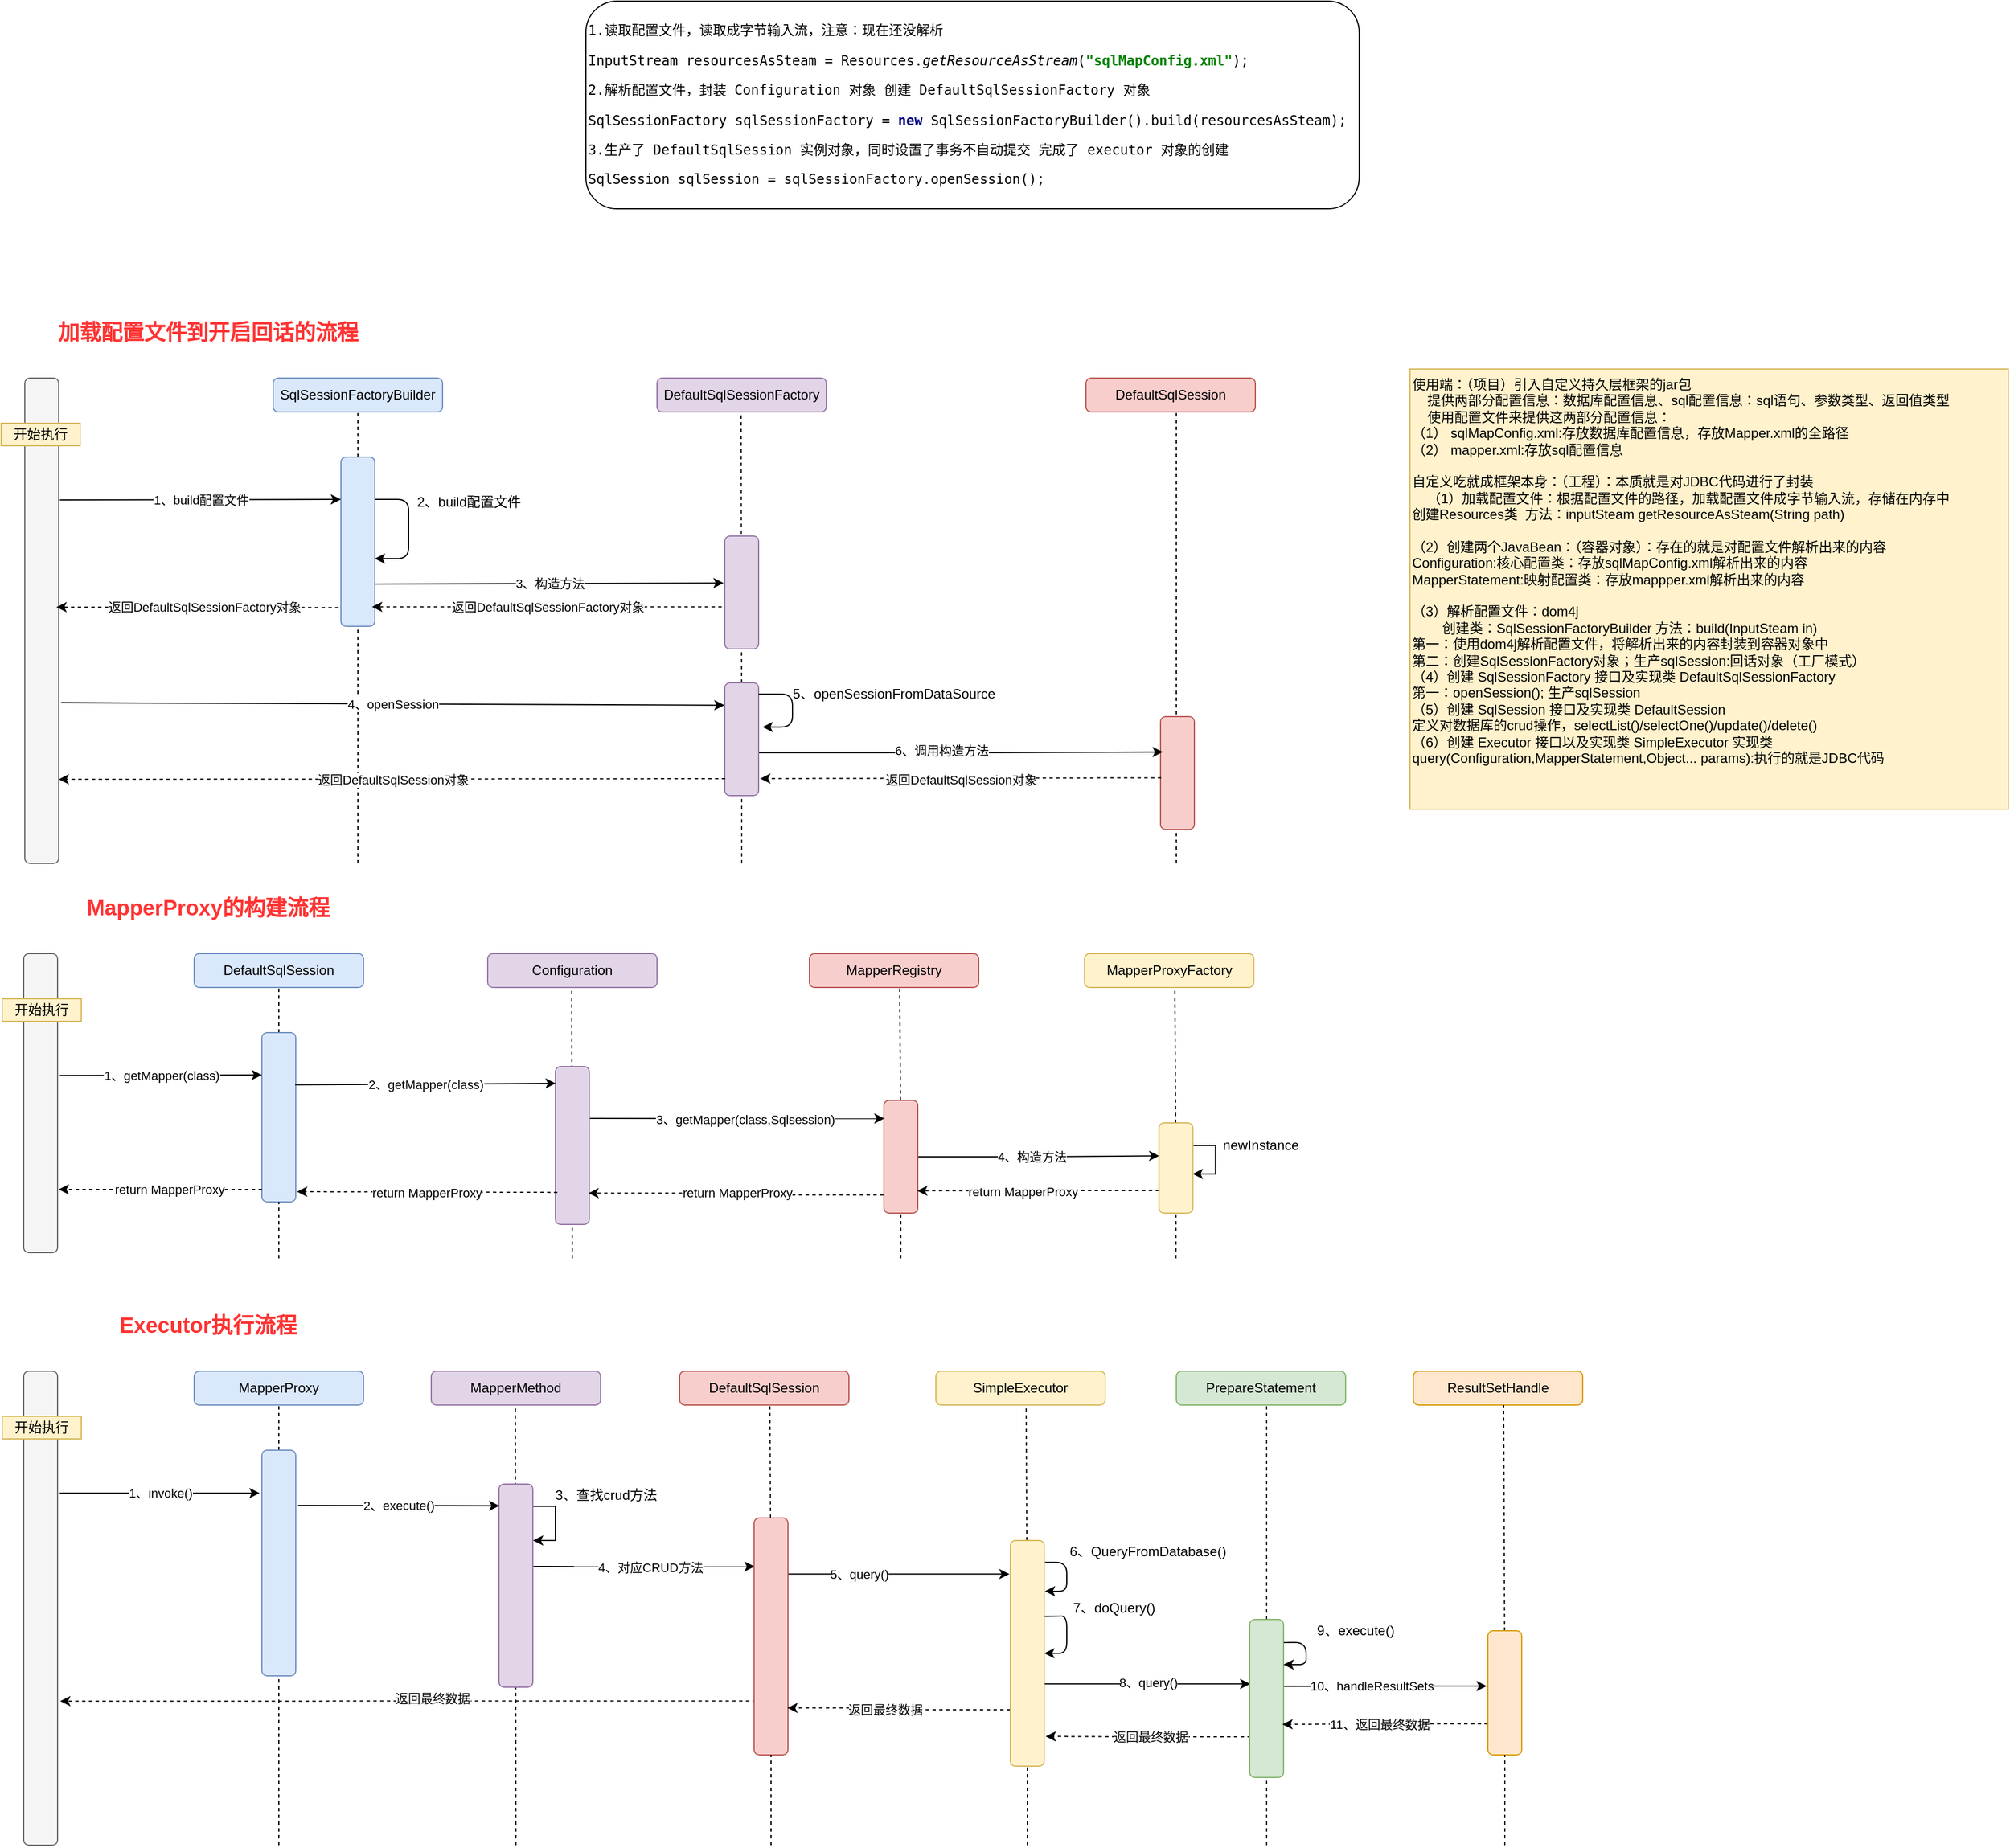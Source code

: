 <mxfile version="14.2.9" type="github">
  <diagram id="C5RBs43oDa-KdzZeNtuy" name="Page-1">
    <mxGraphModel dx="2031" dy="2258" grid="0" gridSize="10" guides="0" tooltips="1" connect="0" arrows="0" fold="1" page="1" pageScale="1" pageWidth="827" pageHeight="1169" background="none" math="0" shadow="0">
      <root>
        <mxCell id="WIyWlLk6GJQsqaUBKTNV-0" />
        <mxCell id="WIyWlLk6GJQsqaUBKTNV-1" parent="WIyWlLk6GJQsqaUBKTNV-0" />
        <mxCell id="PGyBlTvzSVpYLUktHaig-2" value="DefaultSqlSessionFactory" style="rounded=1;whiteSpace=wrap;html=1;fillColor=#e1d5e7;strokeColor=#9673a6;" parent="WIyWlLk6GJQsqaUBKTNV-1" vertex="1">
          <mxGeometry x="631" y="90" width="150" height="30" as="geometry" />
        </mxCell>
        <mxCell id="PGyBlTvzSVpYLUktHaig-3" value="" style="rounded=1;whiteSpace=wrap;html=1;fillColor=#f5f5f5;strokeColor=#666666;fontColor=#333333;" parent="WIyWlLk6GJQsqaUBKTNV-1" vertex="1">
          <mxGeometry x="71" y="90" width="30" height="430" as="geometry" />
        </mxCell>
        <mxCell id="PGyBlTvzSVpYLUktHaig-4" value="开始执行" style="text;html=1;strokeColor=#d6b656;fillColor=#fff2cc;align=center;verticalAlign=middle;whiteSpace=wrap;rounded=0;" parent="WIyWlLk6GJQsqaUBKTNV-1" vertex="1">
          <mxGeometry x="50" y="130" width="70" height="20" as="geometry" />
        </mxCell>
        <mxCell id="PGyBlTvzSVpYLUktHaig-5" value="SqlSessionFactoryBuilder" style="rounded=1;whiteSpace=wrap;html=1;fillColor=#dae8fc;strokeColor=#6c8ebf;" parent="WIyWlLk6GJQsqaUBKTNV-1" vertex="1">
          <mxGeometry x="291" y="90" width="150" height="30" as="geometry" />
        </mxCell>
        <mxCell id="PGyBlTvzSVpYLUktHaig-6" value="DefaultSqlSession" style="rounded=1;whiteSpace=wrap;html=1;fillColor=#f8cecc;strokeColor=#b85450;" parent="WIyWlLk6GJQsqaUBKTNV-1" vertex="1">
          <mxGeometry x="1011" y="90" width="150" height="30" as="geometry" />
        </mxCell>
        <mxCell id="PGyBlTvzSVpYLUktHaig-7" value="" style="endArrow=none;dashed=1;html=1;strokeWidth=1;entryX=0.5;entryY=1;entryDx=0;entryDy=0;" parent="WIyWlLk6GJQsqaUBKTNV-1" source="PGyBlTvzSVpYLUktHaig-12" target="PGyBlTvzSVpYLUktHaig-5" edge="1">
          <mxGeometry width="50" height="50" relative="1" as="geometry">
            <mxPoint x="366" y="1100" as="sourcePoint" />
            <mxPoint x="631" y="310" as="targetPoint" />
          </mxGeometry>
        </mxCell>
        <mxCell id="PGyBlTvzSVpYLUktHaig-9" value="" style="endArrow=none;dashed=1;html=1;strokeWidth=1;entryX=0.5;entryY=1;entryDx=0;entryDy=0;" parent="WIyWlLk6GJQsqaUBKTNV-1" source="PGyBlTvzSVpYLUktHaig-37" edge="1">
          <mxGeometry width="50" height="50" relative="1" as="geometry">
            <mxPoint x="705.5" y="1100" as="sourcePoint" />
            <mxPoint x="705.5" y="120" as="targetPoint" />
          </mxGeometry>
        </mxCell>
        <mxCell id="PGyBlTvzSVpYLUktHaig-10" value="" style="endArrow=none;dashed=1;html=1;strokeWidth=1;entryX=0.5;entryY=1;entryDx=0;entryDy=0;" parent="WIyWlLk6GJQsqaUBKTNV-1" edge="1">
          <mxGeometry width="50" height="50" relative="1" as="geometry">
            <mxPoint x="1091" y="520" as="sourcePoint" />
            <mxPoint x="1091" y="120" as="targetPoint" />
          </mxGeometry>
        </mxCell>
        <mxCell id="PGyBlTvzSVpYLUktHaig-11" value="&lt;font style=&quot;font-size: 19px&quot; color=&quot;#ff3333&quot;&gt;&lt;b&gt;加载配置文件到开启回话的流程&lt;/b&gt;&lt;/font&gt;" style="text;html=1;strokeColor=none;fillColor=none;align=center;verticalAlign=middle;whiteSpace=wrap;rounded=0;" parent="WIyWlLk6GJQsqaUBKTNV-1" vertex="1">
          <mxGeometry x="51" y="40" width="365" height="20" as="geometry" />
        </mxCell>
        <mxCell id="PGyBlTvzSVpYLUktHaig-12" value="" style="rounded=1;whiteSpace=wrap;html=1;fillColor=#dae8fc;strokeColor=#6c8ebf;" parent="WIyWlLk6GJQsqaUBKTNV-1" vertex="1">
          <mxGeometry x="351" y="160" width="30" height="150" as="geometry" />
        </mxCell>
        <mxCell id="PGyBlTvzSVpYLUktHaig-13" value="" style="endArrow=none;dashed=1;html=1;strokeWidth=1;entryX=0.5;entryY=1;entryDx=0;entryDy=0;" parent="WIyWlLk6GJQsqaUBKTNV-1" target="PGyBlTvzSVpYLUktHaig-12" edge="1">
          <mxGeometry width="50" height="50" relative="1" as="geometry">
            <mxPoint x="366" y="520" as="sourcePoint" />
            <mxPoint x="366" y="120" as="targetPoint" />
          </mxGeometry>
        </mxCell>
        <mxCell id="PGyBlTvzSVpYLUktHaig-21" value="" style="endArrow=classic;html=1;entryX=0;entryY=0.25;entryDx=0;entryDy=0;" parent="WIyWlLk6GJQsqaUBKTNV-1" target="PGyBlTvzSVpYLUktHaig-12" edge="1">
          <mxGeometry relative="1" as="geometry">
            <mxPoint x="102" y="198" as="sourcePoint" />
            <mxPoint x="281" y="200" as="targetPoint" />
          </mxGeometry>
        </mxCell>
        <mxCell id="PGyBlTvzSVpYLUktHaig-22" value="1、build配置文件" style="edgeLabel;resizable=0;html=1;align=center;verticalAlign=middle;" parent="PGyBlTvzSVpYLUktHaig-21" connectable="0" vertex="1">
          <mxGeometry relative="1" as="geometry" />
        </mxCell>
        <mxCell id="PGyBlTvzSVpYLUktHaig-24" value="" style="edgeStyle=orthogonalEdgeStyle;elbow=horizontal;endArrow=classic;html=1;exitX=1;exitY=0.25;exitDx=0;exitDy=0;" parent="WIyWlLk6GJQsqaUBKTNV-1" source="PGyBlTvzSVpYLUktHaig-12" target="PGyBlTvzSVpYLUktHaig-12" edge="1">
          <mxGeometry width="50" height="50" relative="1" as="geometry">
            <mxPoint x="581" y="400" as="sourcePoint" />
            <mxPoint x="381" y="280" as="targetPoint" />
            <Array as="points">
              <mxPoint x="411" y="198" />
              <mxPoint x="411" y="250" />
              <mxPoint x="381" y="250" />
            </Array>
          </mxGeometry>
        </mxCell>
        <mxCell id="PGyBlTvzSVpYLUktHaig-26" value="2、build配置文件" style="text;html=1;strokeColor=none;fillColor=none;align=center;verticalAlign=middle;whiteSpace=wrap;rounded=0;" parent="WIyWlLk6GJQsqaUBKTNV-1" vertex="1">
          <mxGeometry x="412" y="190" width="105" height="20" as="geometry" />
        </mxCell>
        <mxCell id="PGyBlTvzSVpYLUktHaig-27" value="" style="rounded=1;whiteSpace=wrap;html=1;fillColor=#e1d5e7;strokeColor=#9673a6;" parent="WIyWlLk6GJQsqaUBKTNV-1" vertex="1">
          <mxGeometry x="691" y="230" width="30" height="100" as="geometry" />
        </mxCell>
        <mxCell id="PGyBlTvzSVpYLUktHaig-28" value="" style="rounded=1;whiteSpace=wrap;html=1;fillColor=#f8cecc;strokeColor=#b85450;" parent="WIyWlLk6GJQsqaUBKTNV-1" vertex="1">
          <mxGeometry x="1077" y="390" width="30" height="100" as="geometry" />
        </mxCell>
        <mxCell id="PGyBlTvzSVpYLUktHaig-31" value="" style="endArrow=classic;html=1;entryX=-0.033;entryY=0.416;entryDx=0;entryDy=0;entryPerimeter=0;" parent="WIyWlLk6GJQsqaUBKTNV-1" target="PGyBlTvzSVpYLUktHaig-27" edge="1">
          <mxGeometry relative="1" as="geometry">
            <mxPoint x="381" y="272.5" as="sourcePoint" />
            <mxPoint x="611" y="270" as="targetPoint" />
          </mxGeometry>
        </mxCell>
        <mxCell id="PGyBlTvzSVpYLUktHaig-32" value="3、构造方法" style="edgeLabel;resizable=0;html=1;align=center;verticalAlign=middle;" parent="PGyBlTvzSVpYLUktHaig-31" connectable="0" vertex="1">
          <mxGeometry relative="1" as="geometry" />
        </mxCell>
        <mxCell id="PGyBlTvzSVpYLUktHaig-33" value="" style="endArrow=classic;html=1;entryX=0.919;entryY=0.885;entryDx=0;entryDy=0;entryPerimeter=0;exitX=-0.09;exitY=0.627;exitDx=0;exitDy=0;exitPerimeter=0;dashed=1;" parent="WIyWlLk6GJQsqaUBKTNV-1" source="PGyBlTvzSVpYLUktHaig-27" target="PGyBlTvzSVpYLUktHaig-12" edge="1">
          <mxGeometry relative="1" as="geometry">
            <mxPoint x="700.01" y="281.6" as="sourcePoint" />
            <mxPoint x="391" y="282.5" as="targetPoint" />
          </mxGeometry>
        </mxCell>
        <mxCell id="PGyBlTvzSVpYLUktHaig-34" value="返回DefaultSqlSessionFactory对象" style="edgeLabel;resizable=0;html=1;align=center;verticalAlign=middle;" parent="PGyBlTvzSVpYLUktHaig-33" connectable="0" vertex="1">
          <mxGeometry relative="1" as="geometry" />
        </mxCell>
        <mxCell id="PGyBlTvzSVpYLUktHaig-35" value="" style="endArrow=classic;html=1;exitX=-0.071;exitY=0.889;exitDx=0;exitDy=0;exitPerimeter=0;dashed=1;" parent="WIyWlLk6GJQsqaUBKTNV-1" source="PGyBlTvzSVpYLUktHaig-12" edge="1">
          <mxGeometry relative="1" as="geometry">
            <mxPoint x="349" y="290" as="sourcePoint" />
            <mxPoint x="99" y="293" as="targetPoint" />
          </mxGeometry>
        </mxCell>
        <mxCell id="PGyBlTvzSVpYLUktHaig-36" value="返回DefaultSqlSessionFactory对象" style="edgeLabel;resizable=0;html=1;align=center;verticalAlign=middle;" parent="PGyBlTvzSVpYLUktHaig-35" connectable="0" vertex="1">
          <mxGeometry relative="1" as="geometry">
            <mxPoint x="6.08" as="offset" />
          </mxGeometry>
        </mxCell>
        <mxCell id="PGyBlTvzSVpYLUktHaig-48" style="edgeStyle=orthogonalEdgeStyle;rounded=0;orthogonalLoop=1;jettySize=auto;html=1;exitX=1;exitY=0.75;exitDx=0;exitDy=0;entryX=0.067;entryY=0.443;entryDx=0;entryDy=0;entryPerimeter=0;strokeWidth=1;" parent="WIyWlLk6GJQsqaUBKTNV-1" edge="1">
          <mxGeometry relative="1" as="geometry">
            <mxPoint x="721" y="422.0" as="sourcePoint" />
            <mxPoint x="1079.01" y="421.3" as="targetPoint" />
            <Array as="points">
              <mxPoint x="900" y="422" />
              <mxPoint x="900" y="421" />
            </Array>
          </mxGeometry>
        </mxCell>
        <mxCell id="PGyBlTvzSVpYLUktHaig-49" value="6、调用构造方法" style="edgeLabel;html=1;align=center;verticalAlign=middle;resizable=0;points=[];" parent="PGyBlTvzSVpYLUktHaig-48" vertex="1" connectable="0">
          <mxGeometry x="-0.098" y="-1" relative="1" as="geometry">
            <mxPoint y="-3" as="offset" />
          </mxGeometry>
        </mxCell>
        <mxCell id="PGyBlTvzSVpYLUktHaig-37" value="" style="rounded=1;whiteSpace=wrap;html=1;fillColor=#e1d5e7;strokeColor=#9673a6;" parent="WIyWlLk6GJQsqaUBKTNV-1" vertex="1">
          <mxGeometry x="691" y="360" width="30" height="100" as="geometry" />
        </mxCell>
        <mxCell id="PGyBlTvzSVpYLUktHaig-38" value="" style="endArrow=none;dashed=1;html=1;strokeWidth=1;entryX=0.5;entryY=1;entryDx=0;entryDy=0;" parent="WIyWlLk6GJQsqaUBKTNV-1" target="PGyBlTvzSVpYLUktHaig-37" edge="1">
          <mxGeometry width="50" height="50" relative="1" as="geometry">
            <mxPoint x="706" y="520" as="sourcePoint" />
            <mxPoint x="705.5" y="120" as="targetPoint" />
          </mxGeometry>
        </mxCell>
        <mxCell id="PGyBlTvzSVpYLUktHaig-39" value="" style="endArrow=classic;html=1;entryX=-0.009;entryY=0.199;entryDx=0;entryDy=0;exitX=1.071;exitY=0.669;exitDx=0;exitDy=0;exitPerimeter=0;entryPerimeter=0;" parent="WIyWlLk6GJQsqaUBKTNV-1" source="PGyBlTvzSVpYLUktHaig-3" target="PGyBlTvzSVpYLUktHaig-37" edge="1">
          <mxGeometry relative="1" as="geometry">
            <mxPoint x="108.87" y="381.04" as="sourcePoint" />
            <mxPoint x="358.12" y="380" as="targetPoint" />
          </mxGeometry>
        </mxCell>
        <mxCell id="PGyBlTvzSVpYLUktHaig-40" value="4、openSession" style="edgeLabel;resizable=0;html=1;align=center;verticalAlign=middle;" parent="PGyBlTvzSVpYLUktHaig-39" connectable="0" vertex="1">
          <mxGeometry relative="1" as="geometry" />
        </mxCell>
        <mxCell id="PGyBlTvzSVpYLUktHaig-41" value="" style="endArrow=classic;html=1;entryX=-0.009;entryY=0.199;entryDx=0;entryDy=0;exitX=0.979;exitY=0.289;exitDx=0;exitDy=0;exitPerimeter=0;entryPerimeter=0;dashed=1;" parent="WIyWlLk6GJQsqaUBKTNV-1" edge="1">
          <mxGeometry relative="1" as="geometry">
            <mxPoint x="691.36" y="445.0" as="sourcePoint" />
            <mxPoint x="101" y="445.545" as="targetPoint" />
          </mxGeometry>
        </mxCell>
        <mxCell id="PGyBlTvzSVpYLUktHaig-42" value="返回DefaultSqlSession对象" style="edgeLabel;resizable=0;html=1;align=center;verticalAlign=middle;" parent="PGyBlTvzSVpYLUktHaig-41" connectable="0" vertex="1">
          <mxGeometry relative="1" as="geometry" />
        </mxCell>
        <mxCell id="PGyBlTvzSVpYLUktHaig-43" value="" style="edgeStyle=orthogonalEdgeStyle;elbow=horizontal;endArrow=classic;html=1;exitX=1;exitY=0.25;exitDx=0;exitDy=0;entryX=1.117;entryY=0.392;entryDx=0;entryDy=0;entryPerimeter=0;" parent="WIyWlLk6GJQsqaUBKTNV-1" target="PGyBlTvzSVpYLUktHaig-37" edge="1">
          <mxGeometry width="50" height="50" relative="1" as="geometry">
            <mxPoint x="721" y="370" as="sourcePoint" />
            <mxPoint x="721" y="422.5" as="targetPoint" />
            <Array as="points">
              <mxPoint x="751" y="370" />
              <mxPoint x="751" y="399" />
            </Array>
          </mxGeometry>
        </mxCell>
        <mxCell id="PGyBlTvzSVpYLUktHaig-44" value="5、openSessionFromDataSource" style="text;html=1;strokeColor=none;fillColor=none;align=center;verticalAlign=middle;whiteSpace=wrap;rounded=0;" parent="WIyWlLk6GJQsqaUBKTNV-1" vertex="1">
          <mxGeometry x="741" y="360" width="200" height="20" as="geometry" />
        </mxCell>
        <mxCell id="PGyBlTvzSVpYLUktHaig-46" value="" style="endArrow=classic;html=1;entryX=1.048;entryY=0.709;entryDx=0;entryDy=0;entryPerimeter=0;dashed=1;exitX=0.021;exitY=0.402;exitDx=0;exitDy=0;exitPerimeter=0;" parent="WIyWlLk6GJQsqaUBKTNV-1" edge="1">
          <mxGeometry relative="1" as="geometry">
            <mxPoint x="1077.63" y="444.2" as="sourcePoint" />
            <mxPoint x="722.44" y="444.9" as="targetPoint" />
          </mxGeometry>
        </mxCell>
        <mxCell id="PGyBlTvzSVpYLUktHaig-47" value="返回DefaultSqlSession对象" style="edgeLabel;resizable=0;html=1;align=center;verticalAlign=middle;" parent="PGyBlTvzSVpYLUktHaig-46" connectable="0" vertex="1">
          <mxGeometry relative="1" as="geometry">
            <mxPoint y="1" as="offset" />
          </mxGeometry>
        </mxCell>
        <mxCell id="PGyBlTvzSVpYLUktHaig-50" value="&lt;font color=&quot;#ff3333&quot;&gt;&lt;span style=&quot;font-size: 19px&quot;&gt;&lt;b&gt;MapperProxy的构建流程&lt;/b&gt;&lt;/span&gt;&lt;/font&gt;" style="text;html=1;strokeColor=none;fillColor=none;align=center;verticalAlign=middle;whiteSpace=wrap;rounded=0;" parent="WIyWlLk6GJQsqaUBKTNV-1" vertex="1">
          <mxGeometry x="51" y="550" width="365" height="20" as="geometry" />
        </mxCell>
        <mxCell id="PGyBlTvzSVpYLUktHaig-51" value="Configuration" style="rounded=1;whiteSpace=wrap;html=1;fillColor=#e1d5e7;strokeColor=#9673a6;" parent="WIyWlLk6GJQsqaUBKTNV-1" vertex="1">
          <mxGeometry x="481" y="600" width="150" height="30" as="geometry" />
        </mxCell>
        <mxCell id="PGyBlTvzSVpYLUktHaig-52" value="" style="rounded=1;whiteSpace=wrap;html=1;fillColor=#f5f5f5;strokeColor=#666666;fontColor=#333333;" parent="WIyWlLk6GJQsqaUBKTNV-1" vertex="1">
          <mxGeometry x="70" y="600" width="30" height="265" as="geometry" />
        </mxCell>
        <mxCell id="PGyBlTvzSVpYLUktHaig-53" value="开始执行" style="text;html=1;strokeColor=#d6b656;fillColor=#fff2cc;align=center;verticalAlign=middle;whiteSpace=wrap;rounded=0;" parent="WIyWlLk6GJQsqaUBKTNV-1" vertex="1">
          <mxGeometry x="51" y="640" width="70" height="20" as="geometry" />
        </mxCell>
        <mxCell id="PGyBlTvzSVpYLUktHaig-54" value="DefaultSqlSession" style="rounded=1;whiteSpace=wrap;html=1;fillColor=#dae8fc;strokeColor=#6c8ebf;" parent="WIyWlLk6GJQsqaUBKTNV-1" vertex="1">
          <mxGeometry x="221" y="600" width="150" height="30" as="geometry" />
        </mxCell>
        <mxCell id="PGyBlTvzSVpYLUktHaig-55" value="MapperRegistry" style="rounded=1;whiteSpace=wrap;html=1;fillColor=#f8cecc;strokeColor=#b85450;" parent="WIyWlLk6GJQsqaUBKTNV-1" vertex="1">
          <mxGeometry x="766" y="600" width="150" height="30" as="geometry" />
        </mxCell>
        <mxCell id="PGyBlTvzSVpYLUktHaig-56" value="" style="endArrow=none;dashed=1;html=1;strokeWidth=1;entryX=0.5;entryY=1;entryDx=0;entryDy=0;" parent="WIyWlLk6GJQsqaUBKTNV-1" source="PGyBlTvzSVpYLUktHaig-59" target="PGyBlTvzSVpYLUktHaig-54" edge="1">
          <mxGeometry width="50" height="50" relative="1" as="geometry">
            <mxPoint x="296" y="1610" as="sourcePoint" />
            <mxPoint x="561" y="820" as="targetPoint" />
          </mxGeometry>
        </mxCell>
        <mxCell id="PGyBlTvzSVpYLUktHaig-57" value="" style="endArrow=none;dashed=1;html=1;strokeWidth=1;entryX=0.5;entryY=1;entryDx=0;entryDy=0;" parent="WIyWlLk6GJQsqaUBKTNV-1" edge="1">
          <mxGeometry width="50" height="50" relative="1" as="geometry">
            <mxPoint x="555.914" y="870" as="sourcePoint" />
            <mxPoint x="555.5" y="630" as="targetPoint" />
          </mxGeometry>
        </mxCell>
        <mxCell id="PGyBlTvzSVpYLUktHaig-58" value="" style="endArrow=none;dashed=1;html=1;strokeWidth=1;entryX=0.5;entryY=1;entryDx=0;entryDy=0;" parent="WIyWlLk6GJQsqaUBKTNV-1" source="PGyBlTvzSVpYLUktHaig-89" edge="1">
          <mxGeometry width="50" height="50" relative="1" as="geometry">
            <mxPoint x="846.0" y="1030" as="sourcePoint" />
            <mxPoint x="846.0" y="630" as="targetPoint" />
          </mxGeometry>
        </mxCell>
        <mxCell id="PGyBlTvzSVpYLUktHaig-59" value="" style="rounded=1;whiteSpace=wrap;html=1;fillColor=#dae8fc;strokeColor=#6c8ebf;" parent="WIyWlLk6GJQsqaUBKTNV-1" vertex="1">
          <mxGeometry x="281" y="670" width="30" height="150" as="geometry" />
        </mxCell>
        <mxCell id="PGyBlTvzSVpYLUktHaig-60" value="" style="endArrow=none;dashed=1;html=1;strokeWidth=1;entryX=0.5;entryY=1;entryDx=0;entryDy=0;" parent="WIyWlLk6GJQsqaUBKTNV-1" target="PGyBlTvzSVpYLUktHaig-59" edge="1">
          <mxGeometry width="50" height="50" relative="1" as="geometry">
            <mxPoint x="296" y="870" as="sourcePoint" />
            <mxPoint x="296" y="630" as="targetPoint" />
          </mxGeometry>
        </mxCell>
        <mxCell id="PGyBlTvzSVpYLUktHaig-61" value="" style="endArrow=classic;html=1;entryX=0;entryY=0.25;entryDx=0;entryDy=0;" parent="WIyWlLk6GJQsqaUBKTNV-1" target="PGyBlTvzSVpYLUktHaig-59" edge="1">
          <mxGeometry relative="1" as="geometry">
            <mxPoint x="102" y="708" as="sourcePoint" />
            <mxPoint x="281" y="710" as="targetPoint" />
          </mxGeometry>
        </mxCell>
        <mxCell id="PGyBlTvzSVpYLUktHaig-62" value="1、getMapper(class)" style="edgeLabel;resizable=0;html=1;align=center;verticalAlign=middle;" parent="PGyBlTvzSVpYLUktHaig-61" connectable="0" vertex="1">
          <mxGeometry relative="1" as="geometry" />
        </mxCell>
        <mxCell id="PGyBlTvzSVpYLUktHaig-91" style="edgeStyle=orthogonalEdgeStyle;rounded=0;orthogonalLoop=1;jettySize=auto;html=1;exitX=1.022;exitY=0.329;exitDx=0;exitDy=0;entryX=0.017;entryY=0.161;entryDx=0;entryDy=0;entryPerimeter=0;strokeWidth=1;exitPerimeter=0;" parent="WIyWlLk6GJQsqaUBKTNV-1" source="PGyBlTvzSVpYLUktHaig-65" target="PGyBlTvzSVpYLUktHaig-89" edge="1">
          <mxGeometry relative="1" as="geometry" />
        </mxCell>
        <mxCell id="PGyBlTvzSVpYLUktHaig-92" value="3、getMapper(class,Sqlsession)" style="edgeLabel;html=1;align=center;verticalAlign=middle;resizable=0;points=[];" parent="PGyBlTvzSVpYLUktHaig-91" vertex="1" connectable="0">
          <mxGeometry x="0.05" y="-1" relative="1" as="geometry">
            <mxPoint as="offset" />
          </mxGeometry>
        </mxCell>
        <mxCell id="PGyBlTvzSVpYLUktHaig-65" value="" style="rounded=1;whiteSpace=wrap;html=1;fillColor=#e1d5e7;strokeColor=#9673a6;" parent="WIyWlLk6GJQsqaUBKTNV-1" vertex="1">
          <mxGeometry x="541" y="700" width="30" height="140" as="geometry" />
        </mxCell>
        <mxCell id="PGyBlTvzSVpYLUktHaig-67" value="" style="endArrow=classic;html=1;entryX=0.01;entryY=0.107;entryDx=0;entryDy=0;entryPerimeter=0;exitX=0.981;exitY=0.308;exitDx=0;exitDy=0;exitPerimeter=0;" parent="WIyWlLk6GJQsqaUBKTNV-1" source="PGyBlTvzSVpYLUktHaig-59" target="PGyBlTvzSVpYLUktHaig-65" edge="1">
          <mxGeometry relative="1" as="geometry">
            <mxPoint x="231" y="717.5" as="sourcePoint" />
            <mxPoint x="540.01" y="716.6" as="targetPoint" />
          </mxGeometry>
        </mxCell>
        <mxCell id="PGyBlTvzSVpYLUktHaig-68" value="2、getMapper(class)" style="edgeLabel;resizable=0;html=1;align=center;verticalAlign=middle;" parent="PGyBlTvzSVpYLUktHaig-67" connectable="0" vertex="1">
          <mxGeometry relative="1" as="geometry" />
        </mxCell>
        <mxCell id="PGyBlTvzSVpYLUktHaig-69" value="" style="endArrow=classic;html=1;exitX=0.056;exitY=0.797;exitDx=0;exitDy=0;exitPerimeter=0;dashed=1;entryX=1.038;entryY=0.94;entryDx=0;entryDy=0;entryPerimeter=0;" parent="WIyWlLk6GJQsqaUBKTNV-1" source="PGyBlTvzSVpYLUktHaig-65" target="PGyBlTvzSVpYLUktHaig-59" edge="1">
          <mxGeometry relative="1" as="geometry">
            <mxPoint x="537.16" y="810.72" as="sourcePoint" />
            <mxPoint x="231" y="810" as="targetPoint" />
          </mxGeometry>
        </mxCell>
        <mxCell id="PGyBlTvzSVpYLUktHaig-70" value="return MapperProxy" style="edgeLabel;resizable=0;html=1;align=center;verticalAlign=middle;" parent="PGyBlTvzSVpYLUktHaig-69" connectable="0" vertex="1">
          <mxGeometry relative="1" as="geometry" />
        </mxCell>
        <mxCell id="PGyBlTvzSVpYLUktHaig-71" value="" style="endArrow=classic;html=1;dashed=1;" parent="WIyWlLk6GJQsqaUBKTNV-1" edge="1">
          <mxGeometry relative="1" as="geometry">
            <mxPoint x="281" y="809" as="sourcePoint" />
            <mxPoint x="101" y="809" as="targetPoint" />
          </mxGeometry>
        </mxCell>
        <mxCell id="PGyBlTvzSVpYLUktHaig-72" value="return MapperProxy" style="edgeLabel;resizable=0;html=1;align=center;verticalAlign=middle;" parent="PGyBlTvzSVpYLUktHaig-71" connectable="0" vertex="1">
          <mxGeometry relative="1" as="geometry">
            <mxPoint x="8.08" as="offset" />
          </mxGeometry>
        </mxCell>
        <mxCell id="PGyBlTvzSVpYLUktHaig-85" value="MapperProxyFactory" style="rounded=1;whiteSpace=wrap;html=1;fillColor=#fff2cc;strokeColor=#d6b656;" parent="WIyWlLk6GJQsqaUBKTNV-1" vertex="1">
          <mxGeometry x="1009.69" y="600" width="150" height="30" as="geometry" />
        </mxCell>
        <mxCell id="PGyBlTvzSVpYLUktHaig-86" value="" style="endArrow=none;dashed=1;html=1;strokeWidth=1;entryX=0.5;entryY=1;entryDx=0;entryDy=0;" parent="WIyWlLk6GJQsqaUBKTNV-1" source="PGyBlTvzSVpYLUktHaig-87" edge="1">
          <mxGeometry width="50" height="50" relative="1" as="geometry">
            <mxPoint x="1089.69" y="1030" as="sourcePoint" />
            <mxPoint x="1089.69" y="630" as="targetPoint" />
          </mxGeometry>
        </mxCell>
        <mxCell id="PGyBlTvzSVpYLUktHaig-94" style="edgeStyle=orthogonalEdgeStyle;rounded=0;orthogonalLoop=1;jettySize=auto;html=1;exitX=1;exitY=0.5;exitDx=0;exitDy=0;entryX=0.006;entryY=0.365;entryDx=0;entryDy=0;entryPerimeter=0;strokeWidth=1;" parent="WIyWlLk6GJQsqaUBKTNV-1" source="PGyBlTvzSVpYLUktHaig-89" target="PGyBlTvzSVpYLUktHaig-87" edge="1">
          <mxGeometry relative="1" as="geometry" />
        </mxCell>
        <mxCell id="PGyBlTvzSVpYLUktHaig-95" value="4、构造方法" style="edgeLabel;html=1;align=center;verticalAlign=middle;resizable=0;points=[];" parent="PGyBlTvzSVpYLUktHaig-94" vertex="1" connectable="0">
          <mxGeometry x="-0.061" relative="1" as="geometry">
            <mxPoint as="offset" />
          </mxGeometry>
        </mxCell>
        <mxCell id="PGyBlTvzSVpYLUktHaig-98" style="edgeStyle=orthogonalEdgeStyle;rounded=0;orthogonalLoop=1;jettySize=auto;html=1;entryX=0.976;entryY=0.802;entryDx=0;entryDy=0;entryPerimeter=0;strokeWidth=1;dashed=1;exitX=-0.014;exitY=0.839;exitDx=0;exitDy=0;exitPerimeter=0;" parent="WIyWlLk6GJQsqaUBKTNV-1" source="PGyBlTvzSVpYLUktHaig-89" target="PGyBlTvzSVpYLUktHaig-65" edge="1">
          <mxGeometry relative="1" as="geometry">
            <mxPoint x="1007" y="812" as="sourcePoint" />
          </mxGeometry>
        </mxCell>
        <mxCell id="PGyBlTvzSVpYLUktHaig-99" value="return MapperProxy" style="edgeLabel;html=1;align=center;verticalAlign=middle;resizable=0;points=[];" parent="PGyBlTvzSVpYLUktHaig-98" vertex="1" connectable="0">
          <mxGeometry x="-0.388" relative="1" as="geometry">
            <mxPoint x="-49.64" y="-2" as="offset" />
          </mxGeometry>
        </mxCell>
        <mxCell id="PGyBlTvzSVpYLUktHaig-89" value="" style="rounded=1;whiteSpace=wrap;html=1;fillColor=#f8cecc;strokeColor=#b85450;" parent="WIyWlLk6GJQsqaUBKTNV-1" vertex="1">
          <mxGeometry x="832" y="730" width="30" height="100" as="geometry" />
        </mxCell>
        <mxCell id="PGyBlTvzSVpYLUktHaig-90" value="" style="endArrow=none;dashed=1;html=1;strokeWidth=1;entryX=0.5;entryY=1;entryDx=0;entryDy=0;" parent="WIyWlLk6GJQsqaUBKTNV-1" target="PGyBlTvzSVpYLUktHaig-89" edge="1">
          <mxGeometry width="50" height="50" relative="1" as="geometry">
            <mxPoint x="847" y="870" as="sourcePoint" />
            <mxPoint x="846" y="630" as="targetPoint" />
          </mxGeometry>
        </mxCell>
        <mxCell id="PGyBlTvzSVpYLUktHaig-96" style="edgeStyle=orthogonalEdgeStyle;rounded=0;orthogonalLoop=1;jettySize=auto;html=1;exitX=0;exitY=0.75;exitDx=0;exitDy=0;entryX=0.983;entryY=0.802;entryDx=0;entryDy=0;entryPerimeter=0;strokeWidth=1;dashed=1;" parent="WIyWlLk6GJQsqaUBKTNV-1" source="PGyBlTvzSVpYLUktHaig-87" target="PGyBlTvzSVpYLUktHaig-89" edge="1">
          <mxGeometry relative="1" as="geometry" />
        </mxCell>
        <mxCell id="PGyBlTvzSVpYLUktHaig-97" value="return MapperProxy" style="edgeLabel;html=1;align=center;verticalAlign=middle;resizable=0;points=[];" parent="PGyBlTvzSVpYLUktHaig-96" vertex="1" connectable="0">
          <mxGeometry x="0.128" y="1" relative="1" as="geometry">
            <mxPoint as="offset" />
          </mxGeometry>
        </mxCell>
        <mxCell id="PGyBlTvzSVpYLUktHaig-101" style="edgeStyle=orthogonalEdgeStyle;rounded=0;orthogonalLoop=1;jettySize=auto;html=1;exitX=1;exitY=0.25;exitDx=0;exitDy=0;strokeWidth=1;entryX=0.994;entryY=0.565;entryDx=0;entryDy=0;entryPerimeter=0;" parent="WIyWlLk6GJQsqaUBKTNV-1" source="PGyBlTvzSVpYLUktHaig-87" target="PGyBlTvzSVpYLUktHaig-87" edge="1">
          <mxGeometry relative="1" as="geometry">
            <mxPoint x="1169.69" y="810" as="targetPoint" />
            <Array as="points">
              <mxPoint x="1125.69" y="770" />
              <mxPoint x="1125.69" y="795" />
            </Array>
          </mxGeometry>
        </mxCell>
        <mxCell id="PGyBlTvzSVpYLUktHaig-87" value="" style="rounded=1;whiteSpace=wrap;html=1;fillColor=#fff2cc;strokeColor=#d6b656;" parent="WIyWlLk6GJQsqaUBKTNV-1" vertex="1">
          <mxGeometry x="1075.69" y="750" width="30" height="80" as="geometry" />
        </mxCell>
        <mxCell id="PGyBlTvzSVpYLUktHaig-93" value="" style="endArrow=none;dashed=1;html=1;strokeWidth=1;entryX=0.5;entryY=1;entryDx=0;entryDy=0;" parent="WIyWlLk6GJQsqaUBKTNV-1" target="PGyBlTvzSVpYLUktHaig-87" edge="1">
          <mxGeometry width="50" height="50" relative="1" as="geometry">
            <mxPoint x="1090.69" y="870" as="sourcePoint" />
            <mxPoint x="1089.69" y="630" as="targetPoint" />
          </mxGeometry>
        </mxCell>
        <mxCell id="PGyBlTvzSVpYLUktHaig-100" value="newInstance" style="text;html=1;strokeColor=none;fillColor=none;align=center;verticalAlign=middle;whiteSpace=wrap;rounded=0;" parent="WIyWlLk6GJQsqaUBKTNV-1" vertex="1">
          <mxGeometry x="1131" y="760" width="70" height="20" as="geometry" />
        </mxCell>
        <mxCell id="PGyBlTvzSVpYLUktHaig-102" value="&lt;font color=&quot;#ff3333&quot;&gt;&lt;span style=&quot;font-size: 19px&quot;&gt;&lt;b&gt;Executor执行流程&lt;/b&gt;&lt;/span&gt;&lt;/font&gt;" style="text;html=1;strokeColor=none;fillColor=none;align=center;verticalAlign=middle;whiteSpace=wrap;rounded=0;" parent="WIyWlLk6GJQsqaUBKTNV-1" vertex="1">
          <mxGeometry x="51" y="920" width="365" height="20" as="geometry" />
        </mxCell>
        <mxCell id="PGyBlTvzSVpYLUktHaig-103" value="MapperMethod" style="rounded=1;whiteSpace=wrap;html=1;fillColor=#e1d5e7;strokeColor=#9673a6;" parent="WIyWlLk6GJQsqaUBKTNV-1" vertex="1">
          <mxGeometry x="431" y="970" width="150" height="30" as="geometry" />
        </mxCell>
        <mxCell id="PGyBlTvzSVpYLUktHaig-104" value="" style="rounded=1;whiteSpace=wrap;html=1;fillColor=#f5f5f5;strokeColor=#666666;fontColor=#333333;" parent="WIyWlLk6GJQsqaUBKTNV-1" vertex="1">
          <mxGeometry x="70" y="970" width="30" height="420" as="geometry" />
        </mxCell>
        <mxCell id="PGyBlTvzSVpYLUktHaig-105" value="开始执行" style="text;html=1;strokeColor=#d6b656;fillColor=#fff2cc;align=center;verticalAlign=middle;whiteSpace=wrap;rounded=0;" parent="WIyWlLk6GJQsqaUBKTNV-1" vertex="1">
          <mxGeometry x="51" y="1010" width="70" height="20" as="geometry" />
        </mxCell>
        <mxCell id="PGyBlTvzSVpYLUktHaig-106" value="MapperProxy" style="rounded=1;whiteSpace=wrap;html=1;fillColor=#dae8fc;strokeColor=#6c8ebf;" parent="WIyWlLk6GJQsqaUBKTNV-1" vertex="1">
          <mxGeometry x="221" y="970" width="150" height="30" as="geometry" />
        </mxCell>
        <mxCell id="PGyBlTvzSVpYLUktHaig-107" value="DefaultSqlSession" style="rounded=1;whiteSpace=wrap;html=1;fillColor=#f8cecc;strokeColor=#b85450;" parent="WIyWlLk6GJQsqaUBKTNV-1" vertex="1">
          <mxGeometry x="651" y="970" width="150" height="30" as="geometry" />
        </mxCell>
        <mxCell id="PGyBlTvzSVpYLUktHaig-108" value="" style="endArrow=none;dashed=1;html=1;strokeWidth=1;entryX=0.5;entryY=1;entryDx=0;entryDy=0;" parent="WIyWlLk6GJQsqaUBKTNV-1" source="PGyBlTvzSVpYLUktHaig-111" target="PGyBlTvzSVpYLUktHaig-106" edge="1">
          <mxGeometry width="50" height="50" relative="1" as="geometry">
            <mxPoint x="296" y="1980" as="sourcePoint" />
            <mxPoint x="561" y="1190" as="targetPoint" />
          </mxGeometry>
        </mxCell>
        <mxCell id="PGyBlTvzSVpYLUktHaig-109" value="" style="endArrow=none;dashed=1;html=1;strokeWidth=1;entryX=0.5;entryY=1;entryDx=0;entryDy=0;" parent="WIyWlLk6GJQsqaUBKTNV-1" edge="1">
          <mxGeometry width="50" height="50" relative="1" as="geometry">
            <mxPoint x="506" y="1390" as="sourcePoint" />
            <mxPoint x="505.5" y="1000" as="targetPoint" />
          </mxGeometry>
        </mxCell>
        <mxCell id="PGyBlTvzSVpYLUktHaig-110" value="" style="endArrow=none;dashed=1;html=1;strokeWidth=1;entryX=0.5;entryY=1;entryDx=0;entryDy=0;" parent="WIyWlLk6GJQsqaUBKTNV-1" source="PGyBlTvzSVpYLUktHaig-130" edge="1">
          <mxGeometry width="50" height="50" relative="1" as="geometry">
            <mxPoint x="731.0" y="1400" as="sourcePoint" />
            <mxPoint x="731" y="1000" as="targetPoint" />
          </mxGeometry>
        </mxCell>
        <mxCell id="PGyBlTvzSVpYLUktHaig-111" value="" style="rounded=1;whiteSpace=wrap;html=1;fillColor=#dae8fc;strokeColor=#6c8ebf;" parent="WIyWlLk6GJQsqaUBKTNV-1" vertex="1">
          <mxGeometry x="281" y="1040" width="30" height="200" as="geometry" />
        </mxCell>
        <mxCell id="PGyBlTvzSVpYLUktHaig-112" value="" style="endArrow=none;dashed=1;html=1;strokeWidth=1;entryX=0.5;entryY=1;entryDx=0;entryDy=0;" parent="WIyWlLk6GJQsqaUBKTNV-1" target="PGyBlTvzSVpYLUktHaig-111" edge="1">
          <mxGeometry width="50" height="50" relative="1" as="geometry">
            <mxPoint x="296" y="1390" as="sourcePoint" />
            <mxPoint x="296" y="1000" as="targetPoint" />
          </mxGeometry>
        </mxCell>
        <mxCell id="PGyBlTvzSVpYLUktHaig-113" value="" style="endArrow=classic;html=1;" parent="WIyWlLk6GJQsqaUBKTNV-1" edge="1">
          <mxGeometry relative="1" as="geometry">
            <mxPoint x="102" y="1078" as="sourcePoint" />
            <mxPoint x="279" y="1078" as="targetPoint" />
          </mxGeometry>
        </mxCell>
        <mxCell id="PGyBlTvzSVpYLUktHaig-114" value="1、invoke()" style="edgeLabel;resizable=0;html=1;align=center;verticalAlign=middle;" parent="PGyBlTvzSVpYLUktHaig-113" connectable="0" vertex="1">
          <mxGeometry relative="1" as="geometry" />
        </mxCell>
        <mxCell id="PGyBlTvzSVpYLUktHaig-115" style="edgeStyle=orthogonalEdgeStyle;rounded=0;orthogonalLoop=1;jettySize=auto;html=1;exitX=1.022;exitY=0.329;exitDx=0;exitDy=0;entryX=0.017;entryY=0.161;entryDx=0;entryDy=0;entryPerimeter=0;strokeWidth=1;exitPerimeter=0;" parent="WIyWlLk6GJQsqaUBKTNV-1" edge="1">
          <mxGeometry relative="1" as="geometry">
            <mxPoint x="521.66" y="1143.06" as="sourcePoint" />
            <mxPoint x="717.51" y="1143.1" as="targetPoint" />
          </mxGeometry>
        </mxCell>
        <mxCell id="PGyBlTvzSVpYLUktHaig-116" value="4、对应CRUD方法" style="edgeLabel;html=1;align=center;verticalAlign=middle;resizable=0;points=[];" parent="PGyBlTvzSVpYLUktHaig-115" vertex="1" connectable="0">
          <mxGeometry x="0.05" y="-1" relative="1" as="geometry">
            <mxPoint as="offset" />
          </mxGeometry>
        </mxCell>
        <mxCell id="PGyBlTvzSVpYLUktHaig-158" style="edgeStyle=orthogonalEdgeStyle;rounded=0;orthogonalLoop=1;jettySize=auto;html=1;exitX=1.005;exitY=0.11;exitDx=0;exitDy=0;strokeWidth=1;entryX=1.008;entryY=0.283;entryDx=0;entryDy=0;entryPerimeter=0;exitPerimeter=0;" parent="WIyWlLk6GJQsqaUBKTNV-1" source="PGyBlTvzSVpYLUktHaig-117" target="PGyBlTvzSVpYLUktHaig-117" edge="1">
          <mxGeometry relative="1" as="geometry">
            <mxPoint x="541" y="1130" as="targetPoint" />
            <Array as="points">
              <mxPoint x="541" y="1090" />
              <mxPoint x="541" y="1120" />
              <mxPoint x="521" y="1120" />
            </Array>
          </mxGeometry>
        </mxCell>
        <mxCell id="PGyBlTvzSVpYLUktHaig-117" value="" style="rounded=1;whiteSpace=wrap;html=1;fillColor=#e1d5e7;strokeColor=#9673a6;" parent="WIyWlLk6GJQsqaUBKTNV-1" vertex="1">
          <mxGeometry x="491" y="1070" width="30" height="180" as="geometry" />
        </mxCell>
        <mxCell id="PGyBlTvzSVpYLUktHaig-118" value="" style="endArrow=classic;html=1;entryX=0.01;entryY=0.107;entryDx=0;entryDy=0;entryPerimeter=0;" parent="WIyWlLk6GJQsqaUBKTNV-1" target="PGyBlTvzSVpYLUktHaig-117" edge="1">
          <mxGeometry relative="1" as="geometry">
            <mxPoint x="313" y="1089" as="sourcePoint" />
            <mxPoint x="540.01" y="1086.6" as="targetPoint" />
          </mxGeometry>
        </mxCell>
        <mxCell id="PGyBlTvzSVpYLUktHaig-119" value="2、execute()" style="edgeLabel;resizable=0;html=1;align=center;verticalAlign=middle;" parent="PGyBlTvzSVpYLUktHaig-118" connectable="0" vertex="1">
          <mxGeometry relative="1" as="geometry" />
        </mxCell>
        <mxCell id="PGyBlTvzSVpYLUktHaig-124" value="SimpleExecutor" style="rounded=1;whiteSpace=wrap;html=1;fillColor=#fff2cc;strokeColor=#d6b656;" parent="WIyWlLk6GJQsqaUBKTNV-1" vertex="1">
          <mxGeometry x="878" y="970" width="150" height="30" as="geometry" />
        </mxCell>
        <mxCell id="PGyBlTvzSVpYLUktHaig-125" value="" style="endArrow=none;dashed=1;html=1;strokeWidth=1;entryX=0.5;entryY=1;entryDx=0;entryDy=0;" parent="WIyWlLk6GJQsqaUBKTNV-1" source="PGyBlTvzSVpYLUktHaig-135" edge="1">
          <mxGeometry width="50" height="50" relative="1" as="geometry">
            <mxPoint x="958.0" y="1400" as="sourcePoint" />
            <mxPoint x="958.0" y="1000" as="targetPoint" />
          </mxGeometry>
        </mxCell>
        <mxCell id="PGyBlTvzSVpYLUktHaig-126" style="edgeStyle=orthogonalEdgeStyle;rounded=0;orthogonalLoop=1;jettySize=auto;html=1;exitX=1;exitY=0.5;exitDx=0;exitDy=0;entryX=-0.027;entryY=0.149;entryDx=0;entryDy=0;entryPerimeter=0;strokeWidth=1;" parent="WIyWlLk6GJQsqaUBKTNV-1" source="PGyBlTvzSVpYLUktHaig-130" target="PGyBlTvzSVpYLUktHaig-135" edge="1">
          <mxGeometry relative="1" as="geometry">
            <Array as="points">
              <mxPoint x="747" y="1150" />
            </Array>
          </mxGeometry>
        </mxCell>
        <mxCell id="PGyBlTvzSVpYLUktHaig-127" value="5、query()" style="edgeLabel;html=1;align=center;verticalAlign=middle;resizable=0;points=[];" parent="PGyBlTvzSVpYLUktHaig-126" vertex="1" connectable="0">
          <mxGeometry x="-0.061" relative="1" as="geometry">
            <mxPoint as="offset" />
          </mxGeometry>
        </mxCell>
        <mxCell id="PGyBlTvzSVpYLUktHaig-128" style="edgeStyle=orthogonalEdgeStyle;rounded=0;orthogonalLoop=1;jettySize=auto;html=1;entryX=1.078;entryY=0.696;entryDx=0;entryDy=0;entryPerimeter=0;strokeWidth=1;dashed=1;" parent="WIyWlLk6GJQsqaUBKTNV-1" target="PGyBlTvzSVpYLUktHaig-104" edge="1">
          <mxGeometry relative="1" as="geometry">
            <mxPoint x="717" y="1270" as="sourcePoint" />
            <Array as="points">
              <mxPoint x="717" y="1262" />
            </Array>
          </mxGeometry>
        </mxCell>
        <mxCell id="PGyBlTvzSVpYLUktHaig-129" value="返回最终数据" style="edgeLabel;html=1;align=center;verticalAlign=middle;resizable=0;points=[];" parent="PGyBlTvzSVpYLUktHaig-128" vertex="1" connectable="0">
          <mxGeometry x="-0.388" relative="1" as="geometry">
            <mxPoint x="-102.83" y="-2.33" as="offset" />
          </mxGeometry>
        </mxCell>
        <mxCell id="PGyBlTvzSVpYLUktHaig-130" value="" style="rounded=1;whiteSpace=wrap;html=1;fillColor=#f8cecc;strokeColor=#b85450;" parent="WIyWlLk6GJQsqaUBKTNV-1" vertex="1">
          <mxGeometry x="717" y="1100" width="30" height="210" as="geometry" />
        </mxCell>
        <mxCell id="PGyBlTvzSVpYLUktHaig-131" value="" style="endArrow=none;dashed=1;html=1;strokeWidth=1;entryX=0.5;entryY=1;entryDx=0;entryDy=0;" parent="WIyWlLk6GJQsqaUBKTNV-1" target="PGyBlTvzSVpYLUktHaig-130" edge="1">
          <mxGeometry width="50" height="50" relative="1" as="geometry">
            <mxPoint x="732" y="1390" as="sourcePoint" />
            <mxPoint x="731" y="1000" as="targetPoint" />
          </mxGeometry>
        </mxCell>
        <mxCell id="PGyBlTvzSVpYLUktHaig-132" style="edgeStyle=orthogonalEdgeStyle;rounded=0;orthogonalLoop=1;jettySize=auto;html=1;exitX=0;exitY=0.75;exitDx=0;exitDy=0;entryX=0.983;entryY=0.802;entryDx=0;entryDy=0;entryPerimeter=0;strokeWidth=1;dashed=1;" parent="WIyWlLk6GJQsqaUBKTNV-1" source="PGyBlTvzSVpYLUktHaig-135" target="PGyBlTvzSVpYLUktHaig-130" edge="1">
          <mxGeometry relative="1" as="geometry" />
        </mxCell>
        <mxCell id="PGyBlTvzSVpYLUktHaig-133" value="返回最终数据" style="edgeLabel;html=1;align=center;verticalAlign=middle;resizable=0;points=[];" parent="PGyBlTvzSVpYLUktHaig-132" vertex="1" connectable="0">
          <mxGeometry x="0.128" y="1" relative="1" as="geometry">
            <mxPoint as="offset" />
          </mxGeometry>
        </mxCell>
        <mxCell id="PGyBlTvzSVpYLUktHaig-134" style="edgeStyle=orthogonalEdgeStyle;rounded=1;orthogonalLoop=1;jettySize=auto;html=1;strokeWidth=1;entryX=1.021;entryY=0.228;entryDx=0;entryDy=0;entryPerimeter=0;exitX=1.024;exitY=0.097;exitDx=0;exitDy=0;exitPerimeter=0;" parent="WIyWlLk6GJQsqaUBKTNV-1" target="PGyBlTvzSVpYLUktHaig-135" edge="1" source="PGyBlTvzSVpYLUktHaig-135">
          <mxGeometry relative="1" as="geometry">
            <mxPoint x="974" y="1167" as="targetPoint" />
            <Array as="points">
              <mxPoint x="994" y="1139" />
              <mxPoint x="994" y="1165" />
              <mxPoint x="975" y="1165" />
            </Array>
            <mxPoint x="974" y="1167" as="sourcePoint" />
          </mxGeometry>
        </mxCell>
        <mxCell id="PGyBlTvzSVpYLUktHaig-160" style="edgeStyle=orthogonalEdgeStyle;rounded=1;orthogonalLoop=1;jettySize=auto;html=1;exitX=1.041;exitY=0.336;exitDx=0;exitDy=0;strokeWidth=1;exitPerimeter=0;" parent="WIyWlLk6GJQsqaUBKTNV-1" source="PGyBlTvzSVpYLUktHaig-135" edge="1">
          <mxGeometry relative="1" as="geometry">
            <mxPoint x="974.058" y="1220" as="targetPoint" />
            <Array as="points">
              <mxPoint x="974" y="1187" />
              <mxPoint x="994" y="1187" />
              <mxPoint x="994" y="1220" />
            </Array>
          </mxGeometry>
        </mxCell>
        <mxCell id="PGyBlTvzSVpYLUktHaig-164" style="edgeStyle=orthogonalEdgeStyle;rounded=0;orthogonalLoop=1;jettySize=auto;html=1;exitX=1;exitY=0.75;exitDx=0;exitDy=0;entryX=0.016;entryY=0.408;entryDx=0;entryDy=0;entryPerimeter=0;strokeWidth=1;" parent="WIyWlLk6GJQsqaUBKTNV-1" source="PGyBlTvzSVpYLUktHaig-135" target="PGyBlTvzSVpYLUktHaig-148" edge="1">
          <mxGeometry relative="1" as="geometry">
            <Array as="points">
              <mxPoint x="974" y="1247" />
            </Array>
          </mxGeometry>
        </mxCell>
        <mxCell id="PGyBlTvzSVpYLUktHaig-165" value="8、query()" style="edgeLabel;html=1;align=center;verticalAlign=middle;resizable=0;points=[];" parent="PGyBlTvzSVpYLUktHaig-164" vertex="1" connectable="0">
          <mxGeometry x="0.211" y="1" relative="1" as="geometry">
            <mxPoint x="-10.33" as="offset" />
          </mxGeometry>
        </mxCell>
        <mxCell id="PGyBlTvzSVpYLUktHaig-135" value="" style="rounded=1;whiteSpace=wrap;html=1;fillColor=#fff2cc;strokeColor=#d6b656;" parent="WIyWlLk6GJQsqaUBKTNV-1" vertex="1">
          <mxGeometry x="944" y="1120" width="30" height="200" as="geometry" />
        </mxCell>
        <mxCell id="PGyBlTvzSVpYLUktHaig-136" value="" style="endArrow=none;dashed=1;html=1;strokeWidth=1;entryX=0.5;entryY=1;entryDx=0;entryDy=0;" parent="WIyWlLk6GJQsqaUBKTNV-1" target="PGyBlTvzSVpYLUktHaig-135" edge="1">
          <mxGeometry width="50" height="50" relative="1" as="geometry">
            <mxPoint x="959" y="1390" as="sourcePoint" />
            <mxPoint x="958" y="1000" as="targetPoint" />
          </mxGeometry>
        </mxCell>
        <mxCell id="PGyBlTvzSVpYLUktHaig-137" value="6、QueryFromDatabase()" style="text;html=1;strokeColor=none;fillColor=none;align=center;verticalAlign=middle;whiteSpace=wrap;rounded=0;" parent="WIyWlLk6GJQsqaUBKTNV-1" vertex="1">
          <mxGeometry x="991" y="1120" width="150" height="20" as="geometry" />
        </mxCell>
        <mxCell id="PGyBlTvzSVpYLUktHaig-145" value="PrepareStatement" style="rounded=1;whiteSpace=wrap;html=1;fillColor=#d5e8d4;strokeColor=#82b366;" parent="WIyWlLk6GJQsqaUBKTNV-1" vertex="1">
          <mxGeometry x="1091" y="970" width="150" height="30" as="geometry" />
        </mxCell>
        <mxCell id="PGyBlTvzSVpYLUktHaig-146" value="" style="endArrow=none;dashed=1;html=1;strokeWidth=1;entryX=0.5;entryY=1;entryDx=0;entryDy=0;" parent="WIyWlLk6GJQsqaUBKTNV-1" source="PGyBlTvzSVpYLUktHaig-148" edge="1">
          <mxGeometry width="50" height="50" relative="1" as="geometry">
            <mxPoint x="1171.0" y="1400" as="sourcePoint" />
            <mxPoint x="1171.0" y="1000" as="targetPoint" />
          </mxGeometry>
        </mxCell>
        <mxCell id="PGyBlTvzSVpYLUktHaig-166" style="edgeStyle=orthogonalEdgeStyle;rounded=0;orthogonalLoop=1;jettySize=auto;html=1;exitX=1.038;exitY=0.423;exitDx=0;exitDy=0;strokeWidth=1;exitPerimeter=0;" parent="WIyWlLk6GJQsqaUBKTNV-1" source="PGyBlTvzSVpYLUktHaig-148" edge="1">
          <mxGeometry relative="1" as="geometry">
            <mxPoint x="1366" y="1249" as="targetPoint" />
            <Array as="points">
              <mxPoint x="1186" y="1249" />
            </Array>
          </mxGeometry>
        </mxCell>
        <mxCell id="PGyBlTvzSVpYLUktHaig-167" value="10、handleResultSets" style="edgeLabel;html=1;align=center;verticalAlign=middle;resizable=0;points=[];" parent="PGyBlTvzSVpYLUktHaig-166" vertex="1" connectable="0">
          <mxGeometry x="-0.127" relative="1" as="geometry">
            <mxPoint as="offset" />
          </mxGeometry>
        </mxCell>
        <mxCell id="PGyBlTvzSVpYLUktHaig-172" style="edgeStyle=orthogonalEdgeStyle;rounded=0;orthogonalLoop=1;jettySize=auto;html=1;exitX=0;exitY=0.75;exitDx=0;exitDy=0;entryX=1.044;entryY=0.868;entryDx=0;entryDy=0;entryPerimeter=0;dashed=1;strokeWidth=1;" parent="WIyWlLk6GJQsqaUBKTNV-1" source="PGyBlTvzSVpYLUktHaig-148" target="PGyBlTvzSVpYLUktHaig-135" edge="1">
          <mxGeometry relative="1" as="geometry">
            <Array as="points">
              <mxPoint x="1156" y="1294" />
              <mxPoint x="1065" y="1294" />
            </Array>
          </mxGeometry>
        </mxCell>
        <mxCell id="PGyBlTvzSVpYLUktHaig-173" value="返回最终数据" style="edgeLabel;html=1;align=center;verticalAlign=middle;resizable=0;points=[];" parent="PGyBlTvzSVpYLUktHaig-172" vertex="1" connectable="0">
          <mxGeometry x="-0.013" relative="1" as="geometry">
            <mxPoint as="offset" />
          </mxGeometry>
        </mxCell>
        <mxCell id="PGyBlTvzSVpYLUktHaig-148" value="" style="rounded=1;whiteSpace=wrap;html=1;fillColor=#d5e8d4;strokeColor=#82b366;" parent="WIyWlLk6GJQsqaUBKTNV-1" vertex="1">
          <mxGeometry x="1156" y="1190" width="30" height="140" as="geometry" />
        </mxCell>
        <mxCell id="PGyBlTvzSVpYLUktHaig-149" value="" style="endArrow=none;dashed=1;html=1;strokeWidth=1;entryX=0.5;entryY=1;entryDx=0;entryDy=0;" parent="WIyWlLk6GJQsqaUBKTNV-1" target="PGyBlTvzSVpYLUktHaig-148" edge="1">
          <mxGeometry width="50" height="50" relative="1" as="geometry">
            <mxPoint x="1171" y="1390" as="sourcePoint" />
            <mxPoint x="1171" y="1000" as="targetPoint" />
          </mxGeometry>
        </mxCell>
        <mxCell id="PGyBlTvzSVpYLUktHaig-150" value="9、execute()" style="text;html=1;strokeColor=none;fillColor=none;align=center;verticalAlign=middle;whiteSpace=wrap;rounded=0;" parent="WIyWlLk6GJQsqaUBKTNV-1" vertex="1">
          <mxGeometry x="1209" y="1190" width="82.31" height="20" as="geometry" />
        </mxCell>
        <mxCell id="PGyBlTvzSVpYLUktHaig-151" value="ResultSetHandle" style="rounded=1;whiteSpace=wrap;html=1;fillColor=#ffe6cc;strokeColor=#d79b00;" parent="WIyWlLk6GJQsqaUBKTNV-1" vertex="1">
          <mxGeometry x="1301" y="970" width="150" height="30" as="geometry" />
        </mxCell>
        <mxCell id="PGyBlTvzSVpYLUktHaig-152" value="" style="endArrow=none;dashed=1;html=1;strokeWidth=1;entryX=0.5;entryY=1;entryDx=0;entryDy=0;" parent="WIyWlLk6GJQsqaUBKTNV-1" source="PGyBlTvzSVpYLUktHaig-154" edge="1">
          <mxGeometry width="50" height="50" relative="1" as="geometry">
            <mxPoint x="1381.0" y="1400" as="sourcePoint" />
            <mxPoint x="1381.0" y="1000" as="targetPoint" />
          </mxGeometry>
        </mxCell>
        <mxCell id="PGyBlTvzSVpYLUktHaig-168" style="edgeStyle=orthogonalEdgeStyle;rounded=0;orthogonalLoop=1;jettySize=auto;html=1;exitX=0;exitY=0.75;exitDx=0;exitDy=0;entryX=0.967;entryY=0.664;entryDx=0;entryDy=0;entryPerimeter=0;strokeWidth=1;dashed=1;" parent="WIyWlLk6GJQsqaUBKTNV-1" source="PGyBlTvzSVpYLUktHaig-154" target="PGyBlTvzSVpYLUktHaig-148" edge="1">
          <mxGeometry relative="1" as="geometry" />
        </mxCell>
        <mxCell id="PGyBlTvzSVpYLUktHaig-169" value="11、返回最终数据" style="edgeLabel;html=1;align=center;verticalAlign=middle;resizable=0;points=[];" parent="PGyBlTvzSVpYLUktHaig-168" vertex="1" connectable="0">
          <mxGeometry x="-0.083" relative="1" as="geometry">
            <mxPoint x="-12.33" as="offset" />
          </mxGeometry>
        </mxCell>
        <mxCell id="PGyBlTvzSVpYLUktHaig-154" value="" style="rounded=1;whiteSpace=wrap;html=1;fillColor=#ffe6cc;strokeColor=#d79b00;" parent="WIyWlLk6GJQsqaUBKTNV-1" vertex="1">
          <mxGeometry x="1367" y="1200" width="30" height="110" as="geometry" />
        </mxCell>
        <mxCell id="PGyBlTvzSVpYLUktHaig-155" value="" style="endArrow=none;dashed=1;html=1;strokeWidth=1;entryX=0.5;entryY=1;entryDx=0;entryDy=0;" parent="WIyWlLk6GJQsqaUBKTNV-1" target="PGyBlTvzSVpYLUktHaig-154" edge="1">
          <mxGeometry width="50" height="50" relative="1" as="geometry">
            <mxPoint x="1382" y="1390" as="sourcePoint" />
            <mxPoint x="1381" y="1000" as="targetPoint" />
          </mxGeometry>
        </mxCell>
        <mxCell id="PGyBlTvzSVpYLUktHaig-159" value="3、查找crud方法" style="text;html=1;strokeColor=none;fillColor=none;align=center;verticalAlign=middle;whiteSpace=wrap;rounded=0;" parent="WIyWlLk6GJQsqaUBKTNV-1" vertex="1">
          <mxGeometry x="531" y="1070" width="110" height="20" as="geometry" />
        </mxCell>
        <mxCell id="PGyBlTvzSVpYLUktHaig-161" value="7、doQuery()" style="text;html=1;strokeColor=none;fillColor=none;align=center;verticalAlign=middle;whiteSpace=wrap;rounded=0;" parent="WIyWlLk6GJQsqaUBKTNV-1" vertex="1">
          <mxGeometry x="991" y="1170" width="90" height="20" as="geometry" />
        </mxCell>
        <mxCell id="PGyBlTvzSVpYLUktHaig-163" style="edgeStyle=orthogonalEdgeStyle;rounded=1;orthogonalLoop=1;jettySize=auto;html=1;exitX=1.011;exitY=0.146;exitDx=0;exitDy=0;strokeWidth=1;exitPerimeter=0;" parent="WIyWlLk6GJQsqaUBKTNV-1" source="PGyBlTvzSVpYLUktHaig-148" edge="1">
          <mxGeometry relative="1" as="geometry">
            <mxPoint x="1186" y="1230" as="targetPoint" />
            <Array as="points">
              <mxPoint x="1206" y="1210" />
              <mxPoint x="1206" y="1230" />
            </Array>
          </mxGeometry>
        </mxCell>
        <mxCell id="OajghMgm2F908nDoyd-L-0" value="&lt;div&gt;使用端：（项目）引入自定义持久层框架的jar包&lt;/div&gt;&lt;div&gt;&amp;nbsp; &amp;nbsp; 提供两部分配置信息：数据库配置信息、sql配置信息：sql语句、参数类型、返回值类型&lt;/div&gt;&lt;div&gt;&amp;nbsp; &amp;nbsp; 使用配置文件来提供这两部分配置信息：&lt;/div&gt;&lt;div&gt;&lt;span&gt; &lt;/span&gt;（1） sqlMapConfig.xml:存放数据库配置信息，存放Mapper.xml的全路径&lt;/div&gt;&lt;div&gt;&lt;span&gt; &lt;/span&gt;（2） mapper.xml:存放sql配置信息&lt;/div&gt;&lt;div&gt;&lt;br&gt;&lt;/div&gt;&lt;div&gt;自定义吃就成框架本身：（工程）：本质就是对JDBC代码进行了封装&lt;/div&gt;&lt;div&gt;&amp;nbsp; &amp;nbsp; （1）加载配置文件：根据配置文件的路径，加载配置文件成字节输入流，存储在内存中&lt;/div&gt;&lt;div&gt;&lt;span&gt;  &lt;/span&gt;创建Resources类&amp;nbsp; 方法：inputSteam getResourceAsSteam(String path)&lt;/div&gt;&lt;div&gt;&lt;br&gt;&lt;/div&gt;&lt;div&gt;&lt;span&gt; &lt;/span&gt;（2）创建两个JavaBean：（容器对象）：存在的就是对配置文件解析出来的内容&lt;/div&gt;&lt;div&gt;&lt;span&gt;  &lt;/span&gt;Configuration:核心配置类：存放sqlMapConfig.xml解析出来的内容&lt;/div&gt;&lt;div&gt;&lt;span&gt;  &lt;/span&gt;MapperStatement:映射配置类：存放mappper.xml解析出来的内容&lt;/div&gt;&lt;div&gt;&lt;br&gt;&lt;/div&gt;&lt;div&gt;&lt;span&gt; &lt;/span&gt;（3）解析配置文件：dom4j&lt;/div&gt;&lt;div&gt;&amp;nbsp; &amp;nbsp; &amp;nbsp; &amp;nbsp; 创建类：SqlSessionFactoryBuilder 方法：build(InputSteam in)&lt;/div&gt;&lt;div&gt;&lt;span&gt;  &lt;/span&gt;第一：使用dom4j解析配置文件，将解析出来的内容封装到容器对象中&lt;/div&gt;&lt;div&gt;&lt;span&gt;  &lt;/span&gt;第二：创建SqlSessionFactory对象；生产sqlSession:回话对象（工厂模式）&lt;/div&gt;&lt;div&gt;&lt;span&gt;  &lt;/span&gt;&lt;/div&gt;&lt;div&gt;&lt;span&gt; &lt;/span&gt;（4）创建 SqlSessionFactory 接口及实现类 DefaultSqlSessionFactory&lt;/div&gt;&lt;div&gt;&lt;span&gt;  &lt;/span&gt;第一：openSession(); 生产sqlSession&lt;/div&gt;&lt;div&gt;&lt;span&gt;  &lt;/span&gt;&lt;/div&gt;&lt;div&gt;&lt;span&gt; &lt;/span&gt;（5）创建 SqlSession 接口及实现类 DefaultSession&lt;/div&gt;&lt;div&gt;&lt;span&gt;  &lt;/span&gt;定义对数据库的crud操作，selectList()/selectOne()/update()/delete()&lt;/div&gt;&lt;div&gt;&lt;span&gt;  &lt;/span&gt;&lt;/div&gt;&lt;div&gt;&lt;span&gt; &lt;/span&gt;（6）创建 Executor 接口以及实现类 SimpleExecutor 实现类&lt;/div&gt;&lt;div&gt;&lt;span&gt;  &lt;/span&gt;query(Configuration,MapperStatement,Object... params):执行的就是JDBC代码&lt;/div&gt;" style="text;html=1;strokeColor=#d6b656;fillColor=#fff2cc;align=left;verticalAlign=top;whiteSpace=wrap;rounded=0;" parent="WIyWlLk6GJQsqaUBKTNV-1" vertex="1">
          <mxGeometry x="1298" y="82" width="530" height="390" as="geometry" />
        </mxCell>
        <mxCell id="ykeuOGGJM7bTIXkUnROB-0" value="&lt;pre style=&quot;background-color: rgb(255 , 255 , 255) ; font-family: &amp;#34;jetbrains mono&amp;#34; , monospace ; font-size: 9pt&quot;&gt;1.读取配置文件，读取成字节输入流，注意：现在还没解析&lt;/pre&gt;&lt;pre style=&quot;background-color: rgb(255 , 255 , 255) ; font-family: &amp;#34;jetbrains mono&amp;#34; , monospace ; font-size: 9pt&quot;&gt;InputStream resourcesAsSteam = Resources.&lt;span style=&quot;font-style: italic&quot;&gt;getResourceAsStream&lt;/span&gt;(&lt;span style=&quot;color: #008000 ; font-weight: bold&quot;&gt;&quot;sqlMapConfig.xml&quot;&lt;/span&gt;);&lt;/pre&gt;&lt;pre style=&quot;background-color: rgb(255 , 255 , 255) ; font-family: &amp;#34;jetbrains mono&amp;#34; , monospace ; font-size: 9pt&quot;&gt;2.解析配置文件，封装 Configuration 对象 创建 DefaultSqlSessionFactory 对象&lt;/pre&gt;&lt;pre style=&quot;background-color: rgb(255 , 255 , 255) ; font-family: &amp;#34;jetbrains mono&amp;#34; , monospace ; font-size: 9pt&quot;&gt;&lt;pre style=&quot;font-family: &amp;#34;jetbrains mono&amp;#34; , monospace ; font-size: 9pt&quot;&gt;SqlSessionFactory sqlSessionFactory = &lt;span style=&quot;color: #000080 ; font-weight: bold&quot;&gt;new &lt;/span&gt;SqlSessionFactoryBuilder().build(resourcesAsSteam);&lt;/pre&gt;&lt;pre style=&quot;font-family: &amp;#34;jetbrains mono&amp;#34; , monospace ; font-size: 9pt&quot;&gt;3.生产了 DefaultSqlSession 实例对象，同时设置了事务不自动提交 完成了 executor 对象的创建&lt;/pre&gt;&lt;pre style=&quot;font-family: &amp;#34;jetbrains mono&amp;#34; , monospace ; font-size: 9pt&quot;&gt;&lt;pre style=&quot;font-family: &amp;#34;jetbrains mono&amp;#34; , monospace ; font-size: 9pt&quot;&gt;SqlSession sqlSession = sqlSessionFactory.openSession();&lt;/pre&gt;&lt;/pre&gt;&lt;/pre&gt;" style="rounded=1;whiteSpace=wrap;html=1;align=left;" vertex="1" parent="WIyWlLk6GJQsqaUBKTNV-1">
          <mxGeometry x="568" y="-244" width="685" height="184" as="geometry" />
        </mxCell>
      </root>
    </mxGraphModel>
  </diagram>
</mxfile>
